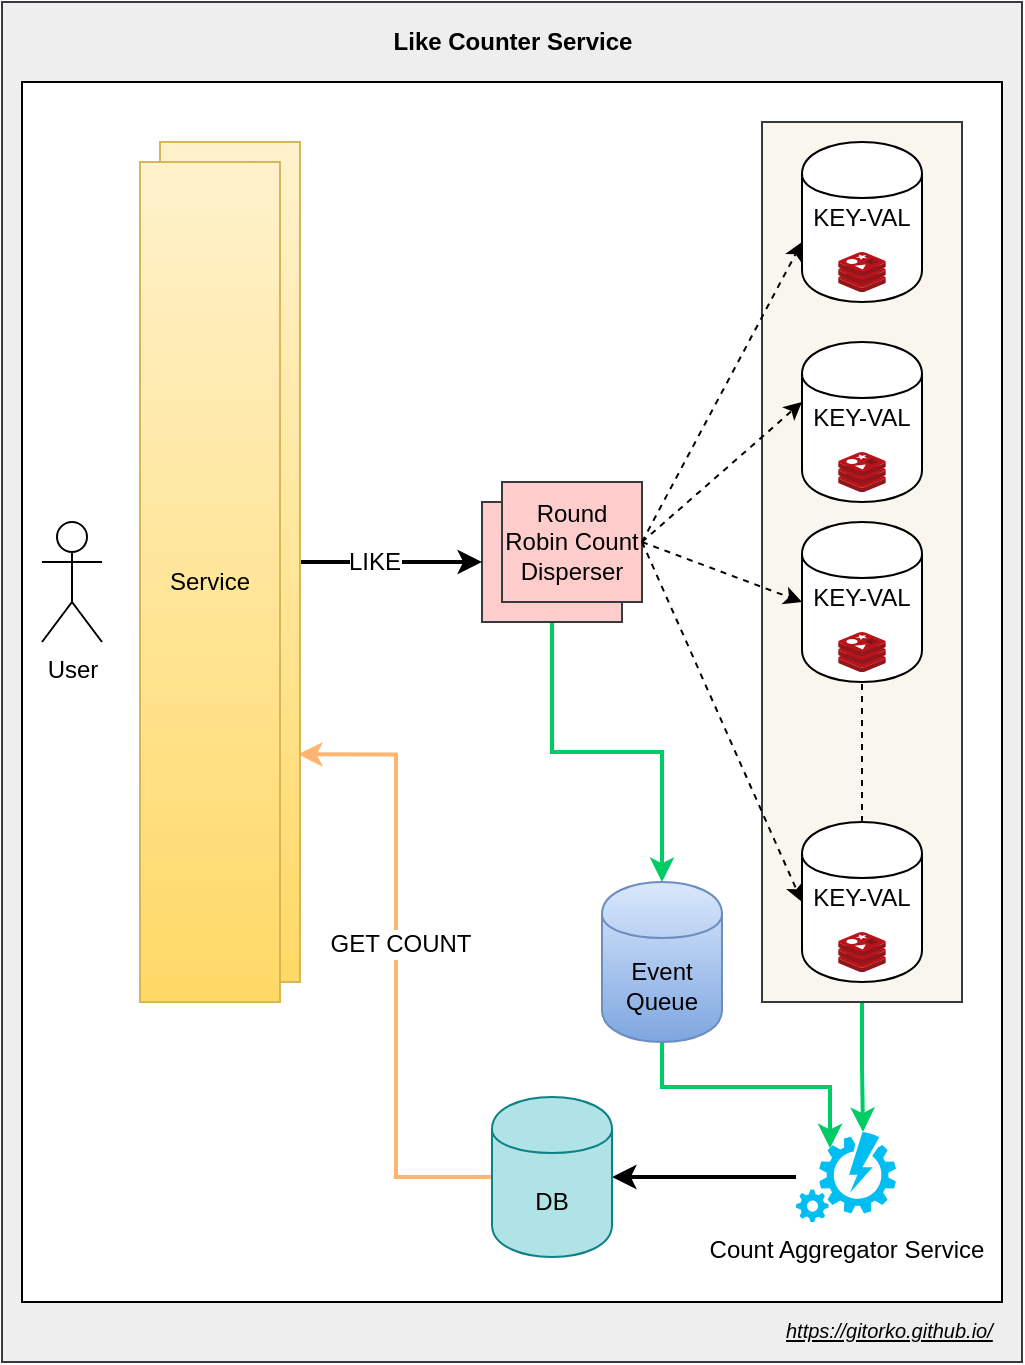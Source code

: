 <mxfile version="12.6.5" type="device"><diagram id="DrA5PquCs80kaGM3D-1s" name="Page-1"><mxGraphModel dx="1606" dy="3252" grid="1" gridSize="10" guides="1" tooltips="1" connect="1" arrows="1" fold="1" page="1" pageScale="1" pageWidth="500" pageHeight="1200" math="0" shadow="0"><root><mxCell id="0"/><mxCell id="1" parent="0"/><mxCell id="etvL9J5SQtRsxApmEyAv-33" value="" style="rounded=0;whiteSpace=wrap;html=1;fillColor=#eeeeee;strokeColor=#36393d;" parent="1" vertex="1"><mxGeometry x="-480" y="-2360" width="510" height="680" as="geometry"/></mxCell><mxCell id="etvL9J5SQtRsxApmEyAv-32" value="" style="rounded=0;whiteSpace=wrap;html=1;" parent="1" vertex="1"><mxGeometry x="-470" y="-2320" width="490" height="610" as="geometry"/></mxCell><mxCell id="jKXSTZnEmVuDdH75RjJ8-37" style="edgeStyle=orthogonalEdgeStyle;rounded=0;orthogonalLoop=1;jettySize=auto;html=1;exitX=0.5;exitY=1;exitDx=0;exitDy=0;entryX=0.67;entryY=0;entryDx=0;entryDy=0;entryPerimeter=0;startArrow=none;startFill=0;endArrow=classic;endFill=1;strokeColor=#00CC66;strokeWidth=2;" parent="1" source="etvL9J5SQtRsxApmEyAv-12" target="etvL9J5SQtRsxApmEyAv-4" edge="1"><mxGeometry relative="1" as="geometry"/></mxCell><mxCell id="etvL9J5SQtRsxApmEyAv-12" value="" style="rounded=0;whiteSpace=wrap;html=1;fillColor=#f9f7ed;strokeColor=#36393d;" parent="1" vertex="1"><mxGeometry x="-100" y="-2300" width="100" height="440" as="geometry"/></mxCell><mxCell id="etvL9J5SQtRsxApmEyAv-3" value="User" style="shape=umlActor;verticalLabelPosition=bottom;labelBackgroundColor=#ffffff;verticalAlign=top;html=1;outlineConnect=0;" parent="1" vertex="1"><mxGeometry x="-460" y="-2100" width="30" height="60" as="geometry"/></mxCell><mxCell id="jKXSTZnEmVuDdH75RjJ8-28" style="edgeStyle=orthogonalEdgeStyle;rounded=0;orthogonalLoop=1;jettySize=auto;html=1;startArrow=none;startFill=0;endArrow=classic;endFill=1;strokeColor=#000000;strokeWidth=2;" parent="1" source="etvL9J5SQtRsxApmEyAv-4" target="jKXSTZnEmVuDdH75RjJ8-21" edge="1"><mxGeometry relative="1" as="geometry"/></mxCell><mxCell id="etvL9J5SQtRsxApmEyAv-4" value="Count Aggregator Service" style="verticalLabelPosition=bottom;html=1;verticalAlign=top;align=center;strokeColor=none;fillColor=#00BEF2;shape=mxgraph.azure.automation;pointerEvents=1;" parent="1" vertex="1"><mxGeometry x="-83" y="-1795" width="50" height="45" as="geometry"/></mxCell><mxCell id="jKXSTZnEmVuDdH75RjJ8-26" style="edgeStyle=orthogonalEdgeStyle;rounded=0;orthogonalLoop=1;jettySize=auto;html=1;startArrow=none;startFill=0;endArrow=classic;endFill=1;strokeColor=#00CC66;strokeWidth=2;" parent="1" source="etvL9J5SQtRsxApmEyAv-10" target="jKXSTZnEmVuDdH75RjJ8-22" edge="1"><mxGeometry relative="1" as="geometry"/></mxCell><mxCell id="etvL9J5SQtRsxApmEyAv-10" value="" style="rounded=0;whiteSpace=wrap;html=1;fillColor=#ffcccc;strokeColor=#36393d;" parent="1" vertex="1"><mxGeometry x="-240" y="-2110" width="70" height="60" as="geometry"/></mxCell><mxCell id="etvL9J5SQtRsxApmEyAv-17" value="" style="endArrow=none;dashed=1;html=1;entryX=0.5;entryY=1;entryDx=0;entryDy=0;exitX=0.5;exitY=0;exitDx=0;exitDy=0;" parent="1" edge="1"><mxGeometry width="50" height="50" relative="1" as="geometry"><mxPoint x="-50" y="-1950" as="sourcePoint"/><mxPoint x="-50" y="-2025" as="targetPoint"/></mxGeometry></mxCell><mxCell id="jKXSTZnEmVuDdH75RjJ8-18" style="edgeStyle=orthogonalEdgeStyle;rounded=0;orthogonalLoop=1;jettySize=auto;html=1;exitX=1;exitY=0.5;exitDx=0;exitDy=0;entryX=0;entryY=0.5;entryDx=0;entryDy=0;startArrow=none;startFill=0;endArrow=classic;endFill=1;strokeWidth=2;" parent="1" source="etvL9J5SQtRsxApmEyAv-18" target="etvL9J5SQtRsxApmEyAv-10" edge="1"><mxGeometry relative="1" as="geometry"/></mxCell><mxCell id="jKXSTZnEmVuDdH75RjJ8-24" value="LIKE" style="text;html=1;align=center;verticalAlign=middle;resizable=0;points=[];labelBackgroundColor=#ffffff;" parent="jKXSTZnEmVuDdH75RjJ8-18" vertex="1" connectable="0"><mxGeometry x="-0.2" relative="1" as="geometry"><mxPoint as="offset"/></mxGeometry></mxCell><mxCell id="jKXSTZnEmVuDdH75RjJ8-34" style="edgeStyle=orthogonalEdgeStyle;rounded=0;orthogonalLoop=1;jettySize=auto;html=1;startArrow=classic;startFill=1;endArrow=none;endFill=0;strokeColor=#FFB570;strokeWidth=2;exitX=0.986;exitY=0.729;exitDx=0;exitDy=0;exitPerimeter=0;entryX=0;entryY=0.5;entryDx=0;entryDy=0;" parent="1" source="etvL9J5SQtRsxApmEyAv-18" target="jKXSTZnEmVuDdH75RjJ8-21" edge="1"><mxGeometry relative="1" as="geometry"><Array as="points"/><mxPoint x="-290" y="-1812.5" as="targetPoint"/></mxGeometry></mxCell><mxCell id="jKXSTZnEmVuDdH75RjJ8-35" value="GET COUNT" style="text;html=1;align=center;verticalAlign=middle;resizable=0;points=[];labelBackgroundColor=#ffffff;" parent="jKXSTZnEmVuDdH75RjJ8-34" vertex="1" connectable="0"><mxGeometry x="-0.065" y="2" relative="1" as="geometry"><mxPoint as="offset"/></mxGeometry></mxCell><mxCell id="etvL9J5SQtRsxApmEyAv-18" value="Service" style="rounded=0;whiteSpace=wrap;html=1;gradientColor=#ffd966;fillColor=#fff2cc;strokeColor=#d6b656;" parent="1" vertex="1"><mxGeometry x="-401" y="-2290" width="70" height="420" as="geometry"/></mxCell><mxCell id="etvL9J5SQtRsxApmEyAv-22" value="Round Robin Count Disperser" style="rounded=0;whiteSpace=wrap;html=1;fillColor=#ffcccc;strokeColor=#36393d;" parent="1" vertex="1"><mxGeometry x="-230" y="-2120" width="70" height="60" as="geometry"/></mxCell><mxCell id="etvL9J5SQtRsxApmEyAv-34" value="Like Counter Service" style="text;html=1;strokeColor=none;fillColor=none;align=center;verticalAlign=middle;whiteSpace=wrap;rounded=0;fontStyle=1" parent="1" vertex="1"><mxGeometry x="-302.5" y="-2350" width="155" height="20" as="geometry"/></mxCell><mxCell id="jKXSTZnEmVuDdH75RjJ8-1" value="" style="endArrow=classic;html=1;entryX=0;entryY=0.625;entryDx=0;entryDy=0;entryPerimeter=0;exitX=1;exitY=0.5;exitDx=0;exitDy=0;dashed=1;" parent="1" source="etvL9J5SQtRsxApmEyAv-22" target="etvL9J5SQtRsxApmEyAv-1" edge="1"><mxGeometry width="50" height="50" relative="1" as="geometry"><mxPoint x="-150" y="-2090" as="sourcePoint"/><mxPoint x="-100" y="-2140" as="targetPoint"/></mxGeometry></mxCell><mxCell id="jKXSTZnEmVuDdH75RjJ8-3" value="" style="endArrow=classic;html=1;entryX=0;entryY=0.5;entryDx=0;entryDy=0;exitX=1;exitY=0.5;exitDx=0;exitDy=0;dashed=1;" parent="1" source="etvL9J5SQtRsxApmEyAv-22" edge="1"><mxGeometry width="50" height="50" relative="1" as="geometry"><mxPoint x="-150" y="-2080" as="sourcePoint"/><mxPoint x="-80" y="-2160" as="targetPoint"/></mxGeometry></mxCell><mxCell id="jKXSTZnEmVuDdH75RjJ8-4" value="" style="group" parent="1" vertex="1" connectable="0"><mxGeometry x="-80" y="-2290" width="60" height="80" as="geometry"/></mxCell><mxCell id="etvL9J5SQtRsxApmEyAv-1" value="KEY-VAL&lt;br&gt;&lt;br&gt;&lt;br&gt;" style="shape=cylinder;whiteSpace=wrap;html=1;boundedLbl=1;backgroundOutline=1;" parent="jKXSTZnEmVuDdH75RjJ8-4" vertex="1"><mxGeometry width="60" height="80" as="geometry"/></mxCell><mxCell id="ovw5f_CwWsy-an5z-Rsf-1" value="" style="aspect=fixed;html=1;points=[];align=center;image;fontSize=12;image=img/lib/mscae/Cache_Redis_Product.svg;" parent="jKXSTZnEmVuDdH75RjJ8-4" vertex="1"><mxGeometry x="18.09" y="55" width="23.82" height="20" as="geometry"/></mxCell><mxCell id="jKXSTZnEmVuDdH75RjJ8-5" value="" style="group" parent="1" vertex="1" connectable="0"><mxGeometry x="-80" y="-2190" width="60" height="80" as="geometry"/></mxCell><mxCell id="jKXSTZnEmVuDdH75RjJ8-6" value="KEY-VAL&lt;br&gt;&lt;br&gt;&lt;br&gt;" style="shape=cylinder;whiteSpace=wrap;html=1;boundedLbl=1;backgroundOutline=1;" parent="jKXSTZnEmVuDdH75RjJ8-5" vertex="1"><mxGeometry width="60" height="80" as="geometry"/></mxCell><mxCell id="jKXSTZnEmVuDdH75RjJ8-7" value="" style="aspect=fixed;html=1;points=[];align=center;image;fontSize=12;image=img/lib/mscae/Cache_Redis_Product.svg;" parent="jKXSTZnEmVuDdH75RjJ8-5" vertex="1"><mxGeometry x="18.09" y="55" width="23.82" height="20" as="geometry"/></mxCell><mxCell id="jKXSTZnEmVuDdH75RjJ8-8" value="" style="group" parent="1" vertex="1" connectable="0"><mxGeometry x="-80" y="-2100" width="60" height="80" as="geometry"/></mxCell><mxCell id="jKXSTZnEmVuDdH75RjJ8-9" value="KEY-VAL&lt;br&gt;&lt;br&gt;&lt;br&gt;" style="shape=cylinder;whiteSpace=wrap;html=1;boundedLbl=1;backgroundOutline=1;" parent="jKXSTZnEmVuDdH75RjJ8-8" vertex="1"><mxGeometry width="60" height="80" as="geometry"/></mxCell><mxCell id="jKXSTZnEmVuDdH75RjJ8-10" value="" style="aspect=fixed;html=1;points=[];align=center;image;fontSize=12;image=img/lib/mscae/Cache_Redis_Product.svg;" parent="jKXSTZnEmVuDdH75RjJ8-8" vertex="1"><mxGeometry x="18.09" y="55" width="23.82" height="20" as="geometry"/></mxCell><mxCell id="jKXSTZnEmVuDdH75RjJ8-11" value="" style="endArrow=classic;html=1;entryX=0;entryY=0.5;entryDx=0;entryDy=0;exitX=1;exitY=0.5;exitDx=0;exitDy=0;dashed=1;" parent="1" source="etvL9J5SQtRsxApmEyAv-22" target="jKXSTZnEmVuDdH75RjJ8-9" edge="1"><mxGeometry width="50" height="50" relative="1" as="geometry"><mxPoint x="-150" y="-2080" as="sourcePoint"/><mxPoint x="-70" y="-2150" as="targetPoint"/></mxGeometry></mxCell><mxCell id="jKXSTZnEmVuDdH75RjJ8-12" value="" style="endArrow=classic;html=1;entryX=0;entryY=0.5;entryDx=0;entryDy=0;dashed=1;" parent="1" edge="1"><mxGeometry width="50" height="50" relative="1" as="geometry"><mxPoint x="-160" y="-2090" as="sourcePoint"/><mxPoint x="-80" y="-1910" as="targetPoint"/></mxGeometry></mxCell><mxCell id="jKXSTZnEmVuDdH75RjJ8-13" value="" style="group" parent="1" vertex="1" connectable="0"><mxGeometry x="-80" y="-1950" width="60" height="80" as="geometry"/></mxCell><mxCell id="jKXSTZnEmVuDdH75RjJ8-14" value="KEY-VAL&lt;br&gt;&lt;br&gt;&lt;br&gt;" style="shape=cylinder;whiteSpace=wrap;html=1;boundedLbl=1;backgroundOutline=1;" parent="jKXSTZnEmVuDdH75RjJ8-13" vertex="1"><mxGeometry width="60" height="80" as="geometry"/></mxCell><mxCell id="jKXSTZnEmVuDdH75RjJ8-15" value="" style="aspect=fixed;html=1;points=[];align=center;image;fontSize=12;image=img/lib/mscae/Cache_Redis_Product.svg;" parent="jKXSTZnEmVuDdH75RjJ8-13" vertex="1"><mxGeometry x="18.09" y="55" width="23.82" height="20" as="geometry"/></mxCell><mxCell id="jKXSTZnEmVuDdH75RjJ8-21" value="DB" style="shape=cylinder;whiteSpace=wrap;html=1;boundedLbl=1;backgroundOutline=1;fillColor=#b0e3e6;strokeColor=#0e8088;" parent="1" vertex="1"><mxGeometry x="-235" y="-1812.5" width="60" height="80" as="geometry"/></mxCell><mxCell id="jKXSTZnEmVuDdH75RjJ8-36" style="edgeStyle=orthogonalEdgeStyle;rounded=0;orthogonalLoop=1;jettySize=auto;html=1;exitX=0.5;exitY=1;exitDx=0;exitDy=0;entryX=0.34;entryY=0.18;entryDx=0;entryDy=0;entryPerimeter=0;startArrow=none;startFill=0;endArrow=classic;endFill=1;strokeColor=#00CC66;strokeWidth=2;" parent="1" source="jKXSTZnEmVuDdH75RjJ8-22" target="etvL9J5SQtRsxApmEyAv-4" edge="1"><mxGeometry relative="1" as="geometry"/></mxCell><mxCell id="jKXSTZnEmVuDdH75RjJ8-22" value="Event Queue" style="shape=cylinder;whiteSpace=wrap;html=1;boundedLbl=1;backgroundOutline=1;fillColor=#dae8fc;strokeColor=#6c8ebf;gradientColor=#7ea6e0;" parent="1" vertex="1"><mxGeometry x="-180" y="-1920" width="60" height="80" as="geometry"/></mxCell><UserObject label="&lt;i&gt;&lt;u&gt;&lt;font style=&quot;font-size: 10px&quot;&gt;https://gitorko.github.io/&lt;/font&gt;&lt;/u&gt;&lt;/i&gt;" link="https://gitorko.github.io/" id="jKXSTZnEmVuDdH75RjJ8-30"><mxCell style="text;html=1;" parent="1" vertex="1"><mxGeometry x="-90" y="-1710" width="110" height="30" as="geometry"/></mxCell></UserObject><mxCell id="jKXSTZnEmVuDdH75RjJ8-31" value="Service" style="rounded=0;whiteSpace=wrap;html=1;gradientColor=#ffd966;fillColor=#fff2cc;strokeColor=#d6b656;" parent="1" vertex="1"><mxGeometry x="-411" y="-2280" width="70" height="420" as="geometry"/></mxCell></root></mxGraphModel></diagram></mxfile>